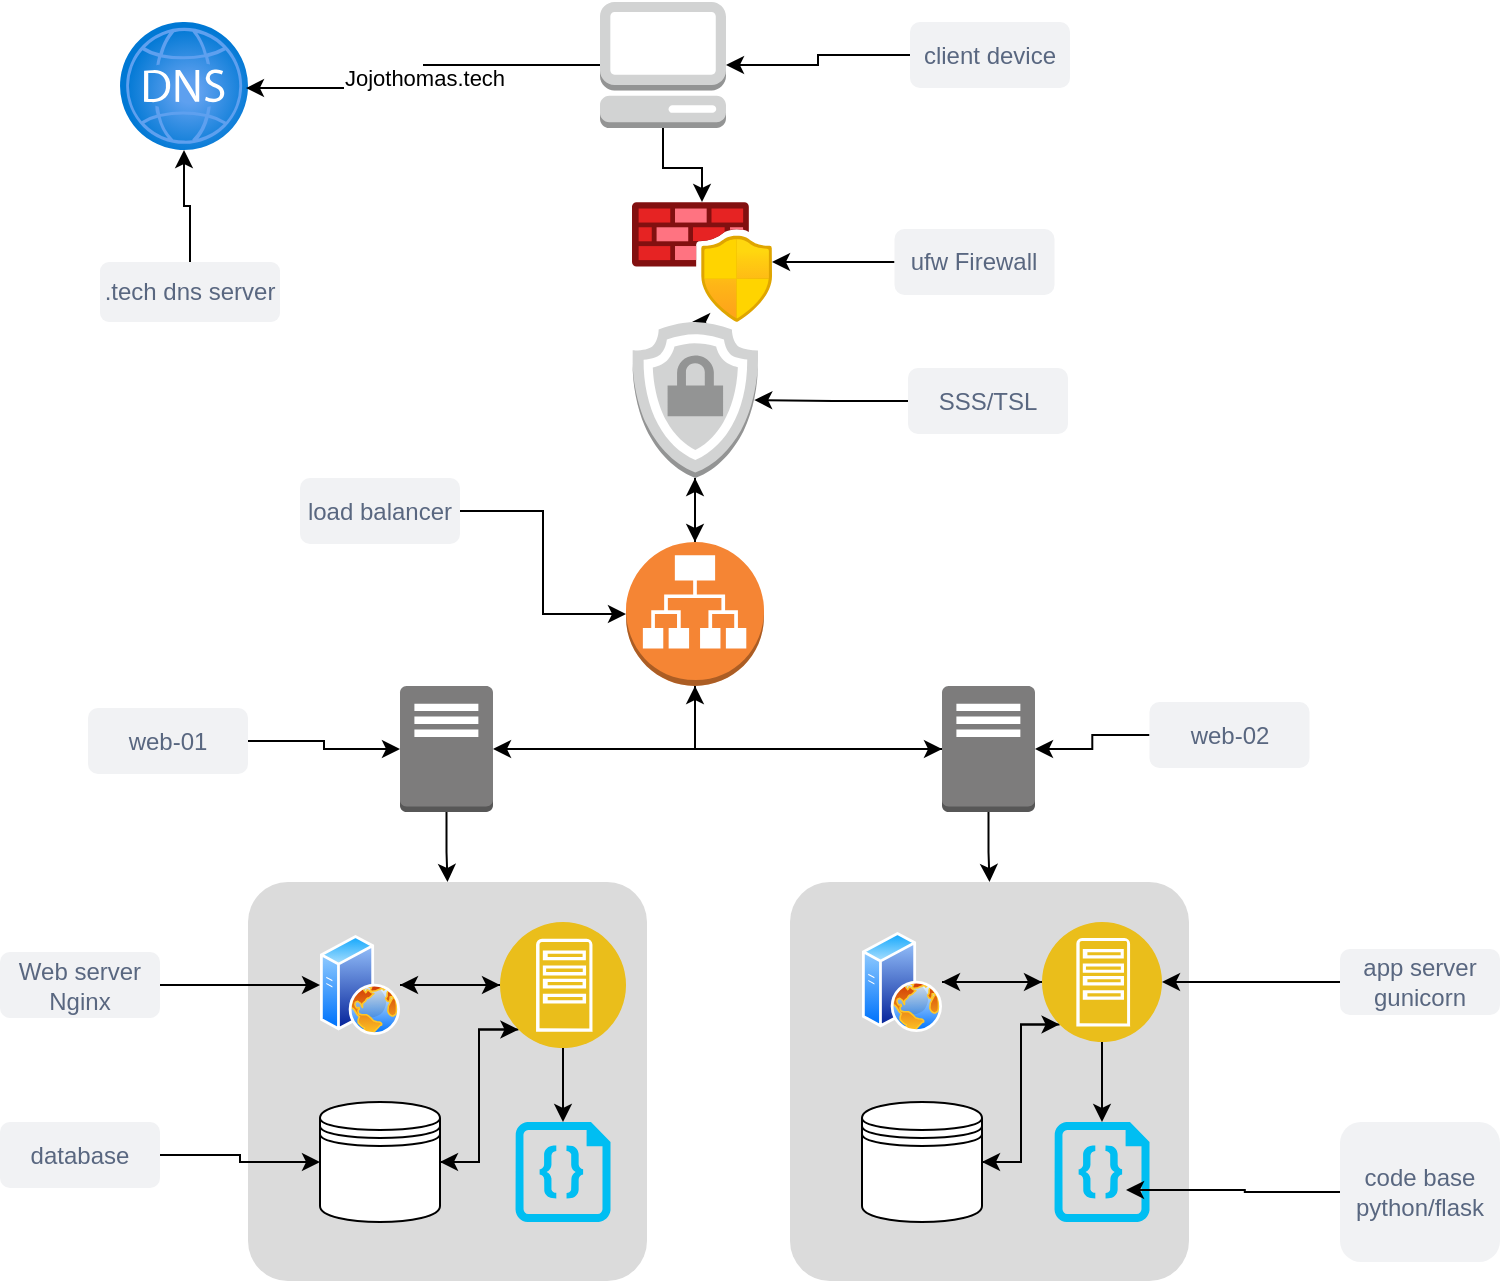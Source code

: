 <mxfile version="21.3.7" type="github">
  <diagram name="Page-1" id="ANNzdUTWWgWOw5J_fOWs">
    <mxGraphModel dx="1114" dy="607" grid="1" gridSize="10" guides="1" tooltips="1" connect="1" arrows="1" fold="1" page="1" pageScale="1" pageWidth="850" pageHeight="1100" math="0" shadow="0">
      <root>
        <mxCell id="0" />
        <mxCell id="1" parent="0" />
        <mxCell id="qtU8ncWE7qNnRgWixLhR-1" value="" style="image;aspect=fixed;html=1;points=[];align=center;fontSize=12;image=img/lib/azure2/networking/DNS_Zones.svg;" vertex="1" parent="1">
          <mxGeometry x="90" y="40" width="64" height="64" as="geometry" />
        </mxCell>
        <mxCell id="qtU8ncWE7qNnRgWixLhR-5" value="Jojothomas.tech" style="edgeStyle=orthogonalEdgeStyle;rounded=0;orthogonalLoop=1;jettySize=auto;html=1;exitX=0;exitY=0.5;exitDx=0;exitDy=0;exitPerimeter=0;entryX=0.984;entryY=0.516;entryDx=0;entryDy=0;entryPerimeter=0;" edge="1" parent="1" source="qtU8ncWE7qNnRgWixLhR-3" target="qtU8ncWE7qNnRgWixLhR-1">
          <mxGeometry relative="1" as="geometry" />
        </mxCell>
        <mxCell id="qtU8ncWE7qNnRgWixLhR-9" value="" style="edgeStyle=orthogonalEdgeStyle;rounded=0;orthogonalLoop=1;jettySize=auto;html=1;" edge="1" parent="1" source="qtU8ncWE7qNnRgWixLhR-10" target="qtU8ncWE7qNnRgWixLhR-8">
          <mxGeometry relative="1" as="geometry" />
        </mxCell>
        <mxCell id="qtU8ncWE7qNnRgWixLhR-3" value="" style="outlineConnect=0;dashed=0;verticalLabelPosition=bottom;verticalAlign=top;align=center;html=1;shape=mxgraph.aws3.management_console;fillColor=#D2D3D3;gradientColor=none;" vertex="1" parent="1">
          <mxGeometry x="330" y="30" width="63" height="63" as="geometry" />
        </mxCell>
        <mxCell id="qtU8ncWE7qNnRgWixLhR-29" style="edgeStyle=orthogonalEdgeStyle;rounded=0;orthogonalLoop=1;jettySize=auto;html=1;exitX=0.5;exitY=1;exitDx=0;exitDy=0;exitPerimeter=0;entryX=1;entryY=0.5;entryDx=0;entryDy=0;entryPerimeter=0;" edge="1" parent="1" source="qtU8ncWE7qNnRgWixLhR-8" target="qtU8ncWE7qNnRgWixLhR-26">
          <mxGeometry relative="1" as="geometry" />
        </mxCell>
        <mxCell id="qtU8ncWE7qNnRgWixLhR-50" style="edgeStyle=orthogonalEdgeStyle;rounded=0;orthogonalLoop=1;jettySize=auto;html=1;exitX=0.5;exitY=1;exitDx=0;exitDy=0;exitPerimeter=0;entryX=0;entryY=0.5;entryDx=0;entryDy=0;entryPerimeter=0;" edge="1" parent="1" source="qtU8ncWE7qNnRgWixLhR-8" target="qtU8ncWE7qNnRgWixLhR-43">
          <mxGeometry relative="1" as="geometry" />
        </mxCell>
        <mxCell id="qtU8ncWE7qNnRgWixLhR-53" style="edgeStyle=orthogonalEdgeStyle;rounded=0;orthogonalLoop=1;jettySize=auto;html=1;exitX=0.5;exitY=0;exitDx=0;exitDy=0;exitPerimeter=0;" edge="1" parent="1" source="qtU8ncWE7qNnRgWixLhR-8" target="qtU8ncWE7qNnRgWixLhR-10">
          <mxGeometry relative="1" as="geometry" />
        </mxCell>
        <mxCell id="qtU8ncWE7qNnRgWixLhR-8" value="" style="outlineConnect=0;dashed=0;verticalLabelPosition=bottom;verticalAlign=top;align=center;html=1;shape=mxgraph.aws3.application_load_balancer;fillColor=#F58534;gradientColor=none;" vertex="1" parent="1">
          <mxGeometry x="343" y="300" width="69" height="72" as="geometry" />
        </mxCell>
        <mxCell id="qtU8ncWE7qNnRgWixLhR-11" value="" style="edgeStyle=orthogonalEdgeStyle;rounded=0;orthogonalLoop=1;jettySize=auto;html=1;" edge="1" parent="1" source="qtU8ncWE7qNnRgWixLhR-12" target="qtU8ncWE7qNnRgWixLhR-10">
          <mxGeometry relative="1" as="geometry">
            <mxPoint x="362" y="93" as="sourcePoint" />
            <mxPoint x="362" y="250" as="targetPoint" />
          </mxGeometry>
        </mxCell>
        <mxCell id="qtU8ncWE7qNnRgWixLhR-54" style="edgeStyle=orthogonalEdgeStyle;rounded=0;orthogonalLoop=1;jettySize=auto;html=1;exitX=0.5;exitY=0;exitDx=0;exitDy=0;exitPerimeter=0;entryX=0.429;entryY=1;entryDx=0;entryDy=0;entryPerimeter=0;" edge="1" parent="1" source="qtU8ncWE7qNnRgWixLhR-10" target="qtU8ncWE7qNnRgWixLhR-12">
          <mxGeometry relative="1" as="geometry" />
        </mxCell>
        <mxCell id="qtU8ncWE7qNnRgWixLhR-10" value="" style="outlineConnect=0;dashed=0;verticalLabelPosition=bottom;verticalAlign=top;align=center;html=1;shape=mxgraph.aws3.ssl_padlock;fillColor=#D2D3D3;gradientColor=none;" vertex="1" parent="1">
          <mxGeometry x="346" y="190" width="63" height="78" as="geometry" />
        </mxCell>
        <mxCell id="qtU8ncWE7qNnRgWixLhR-13" value="" style="edgeStyle=orthogonalEdgeStyle;rounded=0;orthogonalLoop=1;jettySize=auto;html=1;" edge="1" parent="1" source="qtU8ncWE7qNnRgWixLhR-3" target="qtU8ncWE7qNnRgWixLhR-12">
          <mxGeometry relative="1" as="geometry">
            <mxPoint x="362" y="93" as="sourcePoint" />
            <mxPoint x="362" y="180" as="targetPoint" />
          </mxGeometry>
        </mxCell>
        <mxCell id="qtU8ncWE7qNnRgWixLhR-12" value="" style="image;aspect=fixed;html=1;points=[];align=center;fontSize=12;image=img/lib/azure2/networking/Azure_Firewall_Manager.svg;" vertex="1" parent="1">
          <mxGeometry x="346" y="130" width="70" height="60" as="geometry" />
        </mxCell>
        <mxCell id="qtU8ncWE7qNnRgWixLhR-23" value="" style="rounded=1;arcSize=10;strokeColor=none;fillColor=#DBDBDB;gradientColor=none;" vertex="1" parent="1">
          <mxGeometry x="154" y="470" width="199.5" height="199.5" as="geometry" />
        </mxCell>
        <mxCell id="qtU8ncWE7qNnRgWixLhR-31" style="edgeStyle=orthogonalEdgeStyle;rounded=0;orthogonalLoop=1;jettySize=auto;html=1;entryX=0;entryY=0.5;entryDx=0;entryDy=0;" edge="1" parent="1" source="qtU8ncWE7qNnRgWixLhR-24" target="qtU8ncWE7qNnRgWixLhR-30">
          <mxGeometry relative="1" as="geometry" />
        </mxCell>
        <mxCell id="qtU8ncWE7qNnRgWixLhR-24" value="" style="image;aspect=fixed;perimeter=ellipsePerimeter;html=1;align=center;shadow=0;dashed=0;spacingTop=3;image=img/lib/active_directory/web_server.svg;" vertex="1" parent="1">
          <mxGeometry x="190" y="496.5" width="40" height="50" as="geometry" />
        </mxCell>
        <mxCell id="qtU8ncWE7qNnRgWixLhR-28" style="edgeStyle=orthogonalEdgeStyle;rounded=0;orthogonalLoop=1;jettySize=auto;html=1;entryX=0.5;entryY=0;entryDx=0;entryDy=0;" edge="1" parent="1" source="qtU8ncWE7qNnRgWixLhR-26" target="qtU8ncWE7qNnRgWixLhR-23">
          <mxGeometry relative="1" as="geometry" />
        </mxCell>
        <mxCell id="qtU8ncWE7qNnRgWixLhR-26" value="" style="outlineConnect=0;dashed=0;verticalLabelPosition=bottom;verticalAlign=top;align=center;html=1;shape=mxgraph.aws3.traditional_server;fillColor=#7D7C7C;gradientColor=none;" vertex="1" parent="1">
          <mxGeometry x="230" y="372" width="46.5" height="63" as="geometry" />
        </mxCell>
        <mxCell id="qtU8ncWE7qNnRgWixLhR-33" value="" style="edgeStyle=elbowEdgeStyle;rounded=0;orthogonalLoop=1;jettySize=auto;html=1;elbow=vertical;" edge="1" parent="1" source="qtU8ncWE7qNnRgWixLhR-30" target="qtU8ncWE7qNnRgWixLhR-32">
          <mxGeometry relative="1" as="geometry" />
        </mxCell>
        <mxCell id="qtU8ncWE7qNnRgWixLhR-36" style="edgeStyle=elbowEdgeStyle;rounded=0;orthogonalLoop=1;jettySize=auto;html=1;exitX=0;exitY=1;exitDx=0;exitDy=0;entryX=1;entryY=0.5;entryDx=0;entryDy=0;" edge="1" parent="1" source="qtU8ncWE7qNnRgWixLhR-30" target="qtU8ncWE7qNnRgWixLhR-34">
          <mxGeometry relative="1" as="geometry" />
        </mxCell>
        <mxCell id="qtU8ncWE7qNnRgWixLhR-37" style="edgeStyle=orthogonalEdgeStyle;rounded=0;orthogonalLoop=1;jettySize=auto;html=1;exitX=0;exitY=0.5;exitDx=0;exitDy=0;" edge="1" parent="1" source="qtU8ncWE7qNnRgWixLhR-30" target="qtU8ncWE7qNnRgWixLhR-24">
          <mxGeometry relative="1" as="geometry" />
        </mxCell>
        <mxCell id="qtU8ncWE7qNnRgWixLhR-30" value="" style="image;aspect=fixed;perimeter=ellipsePerimeter;html=1;align=center;shadow=0;dashed=0;fontColor=#4277BB;labelBackgroundColor=default;fontSize=12;spacingTop=3;image=img/lib/ibm/applications/app_server.svg;" vertex="1" parent="1">
          <mxGeometry x="280" y="490" width="63" height="63" as="geometry" />
        </mxCell>
        <mxCell id="qtU8ncWE7qNnRgWixLhR-32" value="" style="verticalLabelPosition=bottom;html=1;verticalAlign=top;align=center;strokeColor=none;fillColor=#00BEF2;shape=mxgraph.azure.code_file;pointerEvents=1;" vertex="1" parent="1">
          <mxGeometry x="287.75" y="590" width="47.5" height="50" as="geometry" />
        </mxCell>
        <mxCell id="qtU8ncWE7qNnRgWixLhR-81" style="edgeStyle=elbowEdgeStyle;rounded=0;orthogonalLoop=1;jettySize=auto;html=1;exitX=1;exitY=0.5;exitDx=0;exitDy=0;entryX=0;entryY=1;entryDx=0;entryDy=0;" edge="1" parent="1" source="qtU8ncWE7qNnRgWixLhR-34" target="qtU8ncWE7qNnRgWixLhR-30">
          <mxGeometry relative="1" as="geometry" />
        </mxCell>
        <mxCell id="qtU8ncWE7qNnRgWixLhR-34" value="" style="shape=datastore;whiteSpace=wrap;html=1;" vertex="1" parent="1">
          <mxGeometry x="190" y="580" width="60" height="60" as="geometry" />
        </mxCell>
        <mxCell id="qtU8ncWE7qNnRgWixLhR-39" value="" style="rounded=1;arcSize=10;strokeColor=none;fillColor=#DBDBDB;gradientColor=none;" vertex="1" parent="1">
          <mxGeometry x="425" y="470" width="199.5" height="199.5" as="geometry" />
        </mxCell>
        <mxCell id="qtU8ncWE7qNnRgWixLhR-40" style="edgeStyle=orthogonalEdgeStyle;rounded=0;orthogonalLoop=1;jettySize=auto;html=1;entryX=0;entryY=0.5;entryDx=0;entryDy=0;" edge="1" source="qtU8ncWE7qNnRgWixLhR-41" target="qtU8ncWE7qNnRgWixLhR-47" parent="1">
          <mxGeometry relative="1" as="geometry" />
        </mxCell>
        <mxCell id="qtU8ncWE7qNnRgWixLhR-41" value="" style="image;aspect=fixed;perimeter=ellipsePerimeter;html=1;align=center;shadow=0;dashed=0;spacingTop=3;image=img/lib/active_directory/web_server.svg;" vertex="1" parent="1">
          <mxGeometry x="461" y="495" width="40" height="50" as="geometry" />
        </mxCell>
        <mxCell id="qtU8ncWE7qNnRgWixLhR-42" style="edgeStyle=orthogonalEdgeStyle;rounded=0;orthogonalLoop=1;jettySize=auto;html=1;entryX=0.5;entryY=0;entryDx=0;entryDy=0;" edge="1" source="qtU8ncWE7qNnRgWixLhR-43" target="qtU8ncWE7qNnRgWixLhR-39" parent="1">
          <mxGeometry relative="1" as="geometry" />
        </mxCell>
        <mxCell id="qtU8ncWE7qNnRgWixLhR-51" style="edgeStyle=orthogonalEdgeStyle;rounded=0;orthogonalLoop=1;jettySize=auto;html=1;exitX=0;exitY=0.5;exitDx=0;exitDy=0;exitPerimeter=0;entryX=0.5;entryY=1;entryDx=0;entryDy=0;entryPerimeter=0;" edge="1" parent="1" source="qtU8ncWE7qNnRgWixLhR-43" target="qtU8ncWE7qNnRgWixLhR-8">
          <mxGeometry relative="1" as="geometry" />
        </mxCell>
        <mxCell id="qtU8ncWE7qNnRgWixLhR-43" value="" style="outlineConnect=0;dashed=0;verticalLabelPosition=bottom;verticalAlign=top;align=center;html=1;shape=mxgraph.aws3.traditional_server;fillColor=#7D7C7C;gradientColor=none;" vertex="1" parent="1">
          <mxGeometry x="501" y="372" width="46.5" height="63" as="geometry" />
        </mxCell>
        <mxCell id="qtU8ncWE7qNnRgWixLhR-44" value="" style="edgeStyle=elbowEdgeStyle;rounded=0;orthogonalLoop=1;jettySize=auto;html=1;elbow=vertical;" edge="1" source="qtU8ncWE7qNnRgWixLhR-47" target="qtU8ncWE7qNnRgWixLhR-48" parent="1">
          <mxGeometry relative="1" as="geometry" />
        </mxCell>
        <mxCell id="qtU8ncWE7qNnRgWixLhR-45" style="edgeStyle=elbowEdgeStyle;rounded=0;orthogonalLoop=1;jettySize=auto;html=1;exitX=0;exitY=1;exitDx=0;exitDy=0;entryX=1;entryY=0.5;entryDx=0;entryDy=0;" edge="1" source="qtU8ncWE7qNnRgWixLhR-47" target="qtU8ncWE7qNnRgWixLhR-49" parent="1">
          <mxGeometry relative="1" as="geometry" />
        </mxCell>
        <mxCell id="qtU8ncWE7qNnRgWixLhR-46" style="edgeStyle=orthogonalEdgeStyle;rounded=0;orthogonalLoop=1;jettySize=auto;html=1;exitX=0;exitY=0.5;exitDx=0;exitDy=0;" edge="1" source="qtU8ncWE7qNnRgWixLhR-47" target="qtU8ncWE7qNnRgWixLhR-41" parent="1">
          <mxGeometry relative="1" as="geometry" />
        </mxCell>
        <mxCell id="qtU8ncWE7qNnRgWixLhR-47" value="" style="image;aspect=fixed;perimeter=ellipsePerimeter;html=1;align=center;shadow=0;dashed=0;fontColor=#4277BB;labelBackgroundColor=default;fontSize=12;spacingTop=3;image=img/lib/ibm/applications/app_server.svg;" vertex="1" parent="1">
          <mxGeometry x="551" y="490" width="60" height="60" as="geometry" />
        </mxCell>
        <mxCell id="qtU8ncWE7qNnRgWixLhR-48" value="" style="verticalLabelPosition=bottom;html=1;verticalAlign=top;align=center;strokeColor=none;fillColor=#00BEF2;shape=mxgraph.azure.code_file;pointerEvents=1;" vertex="1" parent="1">
          <mxGeometry x="557.25" y="590" width="47.5" height="50" as="geometry" />
        </mxCell>
        <mxCell id="qtU8ncWE7qNnRgWixLhR-82" style="edgeStyle=elbowEdgeStyle;rounded=0;orthogonalLoop=1;jettySize=auto;html=1;exitX=1;exitY=0.5;exitDx=0;exitDy=0;entryX=0;entryY=1;entryDx=0;entryDy=0;" edge="1" parent="1" source="qtU8ncWE7qNnRgWixLhR-49" target="qtU8ncWE7qNnRgWixLhR-47">
          <mxGeometry relative="1" as="geometry" />
        </mxCell>
        <mxCell id="qtU8ncWE7qNnRgWixLhR-49" value="" style="shape=datastore;whiteSpace=wrap;html=1;" vertex="1" parent="1">
          <mxGeometry x="461" y="580" width="60" height="60" as="geometry" />
        </mxCell>
        <mxCell id="qtU8ncWE7qNnRgWixLhR-59" value="" style="edgeStyle=orthogonalEdgeStyle;rounded=0;orthogonalLoop=1;jettySize=auto;html=1;" edge="1" parent="1" source="qtU8ncWE7qNnRgWixLhR-56" target="qtU8ncWE7qNnRgWixLhR-43">
          <mxGeometry relative="1" as="geometry" />
        </mxCell>
        <mxCell id="qtU8ncWE7qNnRgWixLhR-56" value="web-02" style="rounded=1;align=center;fillColor=#F1F2F4;strokeColor=none;html=1;whiteSpace=wrap;fontColor=#596780;fontSize=12" vertex="1" parent="1">
          <mxGeometry x="604.75" y="380" width="80" height="33" as="geometry" />
        </mxCell>
        <mxCell id="qtU8ncWE7qNnRgWixLhR-58" style="edgeStyle=orthogonalEdgeStyle;rounded=0;orthogonalLoop=1;jettySize=auto;html=1;" edge="1" parent="1" source="qtU8ncWE7qNnRgWixLhR-57" target="qtU8ncWE7qNnRgWixLhR-26">
          <mxGeometry relative="1" as="geometry" />
        </mxCell>
        <mxCell id="qtU8ncWE7qNnRgWixLhR-57" value="web-01" style="rounded=1;align=center;fillColor=#F1F2F4;strokeColor=none;html=1;whiteSpace=wrap;fontColor=#596780;fontSize=12" vertex="1" parent="1">
          <mxGeometry x="74" y="383" width="80" height="33" as="geometry" />
        </mxCell>
        <mxCell id="qtU8ncWE7qNnRgWixLhR-64" style="edgeStyle=orthogonalEdgeStyle;rounded=0;orthogonalLoop=1;jettySize=auto;html=1;exitX=1;exitY=0.5;exitDx=0;exitDy=0;" edge="1" parent="1" source="qtU8ncWE7qNnRgWixLhR-63" target="qtU8ncWE7qNnRgWixLhR-8">
          <mxGeometry relative="1" as="geometry" />
        </mxCell>
        <mxCell id="qtU8ncWE7qNnRgWixLhR-63" value="load balancer" style="rounded=1;align=center;fillColor=#F1F2F4;strokeColor=none;html=1;whiteSpace=wrap;fontColor=#596780;fontSize=12" vertex="1" parent="1">
          <mxGeometry x="180" y="268" width="80" height="33" as="geometry" />
        </mxCell>
        <mxCell id="qtU8ncWE7qNnRgWixLhR-67" style="edgeStyle=orthogonalEdgeStyle;rounded=0;orthogonalLoop=1;jettySize=auto;html=1;entryX=0.97;entryY=0.5;entryDx=0;entryDy=0;entryPerimeter=0;" edge="1" parent="1" source="qtU8ncWE7qNnRgWixLhR-65" target="qtU8ncWE7qNnRgWixLhR-10">
          <mxGeometry relative="1" as="geometry" />
        </mxCell>
        <mxCell id="qtU8ncWE7qNnRgWixLhR-65" value="SSS/TSL" style="rounded=1;align=center;fillColor=#F1F2F4;strokeColor=none;html=1;whiteSpace=wrap;fontColor=#596780;fontSize=12" vertex="1" parent="1">
          <mxGeometry x="484" y="213" width="80" height="33" as="geometry" />
        </mxCell>
        <mxCell id="qtU8ncWE7qNnRgWixLhR-68" style="edgeStyle=orthogonalEdgeStyle;rounded=0;orthogonalLoop=1;jettySize=auto;html=1;" edge="1" parent="1" source="qtU8ncWE7qNnRgWixLhR-66" target="qtU8ncWE7qNnRgWixLhR-12">
          <mxGeometry relative="1" as="geometry" />
        </mxCell>
        <mxCell id="qtU8ncWE7qNnRgWixLhR-66" value="&lt;div&gt;ufw Firewall&lt;/div&gt;" style="rounded=1;align=center;fillColor=#F1F2F4;strokeColor=none;html=1;whiteSpace=wrap;fontColor=#596780;fontSize=12" vertex="1" parent="1">
          <mxGeometry x="477.25" y="143.5" width="80" height="33" as="geometry" />
        </mxCell>
        <mxCell id="qtU8ncWE7qNnRgWixLhR-70" style="edgeStyle=orthogonalEdgeStyle;rounded=0;orthogonalLoop=1;jettySize=auto;html=1;entryX=1;entryY=0.5;entryDx=0;entryDy=0;entryPerimeter=0;" edge="1" parent="1" source="qtU8ncWE7qNnRgWixLhR-69" target="qtU8ncWE7qNnRgWixLhR-3">
          <mxGeometry relative="1" as="geometry" />
        </mxCell>
        <mxCell id="qtU8ncWE7qNnRgWixLhR-69" value="&lt;div&gt;client device&lt;/div&gt;" style="rounded=1;align=center;fillColor=#F1F2F4;strokeColor=none;html=1;whiteSpace=wrap;fontColor=#596780;fontSize=12" vertex="1" parent="1">
          <mxGeometry x="485" y="40" width="80" height="33" as="geometry" />
        </mxCell>
        <mxCell id="qtU8ncWE7qNnRgWixLhR-72" style="edgeStyle=orthogonalEdgeStyle;rounded=0;orthogonalLoop=1;jettySize=auto;html=1;" edge="1" parent="1" source="qtU8ncWE7qNnRgWixLhR-71" target="qtU8ncWE7qNnRgWixLhR-1">
          <mxGeometry relative="1" as="geometry" />
        </mxCell>
        <mxCell id="qtU8ncWE7qNnRgWixLhR-71" value=".tech dns server" style="rounded=1;align=center;fillColor=#F1F2F4;strokeColor=none;html=1;whiteSpace=wrap;fontColor=#596780;fontSize=12" vertex="1" parent="1">
          <mxGeometry x="80" y="160" width="90" height="30" as="geometry" />
        </mxCell>
        <mxCell id="qtU8ncWE7qNnRgWixLhR-74" style="edgeStyle=orthogonalEdgeStyle;rounded=0;orthogonalLoop=1;jettySize=auto;html=1;" edge="1" parent="1" source="qtU8ncWE7qNnRgWixLhR-73" target="qtU8ncWE7qNnRgWixLhR-47">
          <mxGeometry relative="1" as="geometry" />
        </mxCell>
        <mxCell id="qtU8ncWE7qNnRgWixLhR-73" value="&lt;div&gt;app server&lt;/div&gt;&lt;div&gt;gunicorn&lt;/div&gt;" style="rounded=1;align=center;fillColor=#F1F2F4;strokeColor=none;html=1;whiteSpace=wrap;fontColor=#596780;fontSize=12" vertex="1" parent="1">
          <mxGeometry x="700" y="503.5" width="80" height="33" as="geometry" />
        </mxCell>
        <mxCell id="qtU8ncWE7qNnRgWixLhR-76" style="edgeStyle=orthogonalEdgeStyle;rounded=0;orthogonalLoop=1;jettySize=auto;html=1;entryX=0.753;entryY=0.68;entryDx=0;entryDy=0;entryPerimeter=0;" edge="1" parent="1" source="qtU8ncWE7qNnRgWixLhR-75" target="qtU8ncWE7qNnRgWixLhR-48">
          <mxGeometry relative="1" as="geometry" />
        </mxCell>
        <mxCell id="qtU8ncWE7qNnRgWixLhR-75" value="&lt;div&gt;code base&lt;/div&gt;&lt;div&gt;python/flask&lt;br&gt;&lt;/div&gt;" style="rounded=1;align=center;fillColor=#F1F2F4;strokeColor=none;html=1;whiteSpace=wrap;fontColor=#596780;fontSize=12" vertex="1" parent="1">
          <mxGeometry x="700" y="590" width="80" height="70" as="geometry" />
        </mxCell>
        <mxCell id="qtU8ncWE7qNnRgWixLhR-78" value="" style="edgeStyle=orthogonalEdgeStyle;rounded=0;orthogonalLoop=1;jettySize=auto;html=1;" edge="1" parent="1" source="qtU8ncWE7qNnRgWixLhR-77" target="qtU8ncWE7qNnRgWixLhR-24">
          <mxGeometry relative="1" as="geometry" />
        </mxCell>
        <mxCell id="qtU8ncWE7qNnRgWixLhR-77" value="&lt;div&gt;Web server&lt;/div&gt;&lt;div&gt;Nginx&lt;br&gt;&lt;/div&gt;" style="rounded=1;align=center;fillColor=#F1F2F4;strokeColor=none;html=1;whiteSpace=wrap;fontColor=#596780;fontSize=12" vertex="1" parent="1">
          <mxGeometry x="30" y="505" width="80" height="33" as="geometry" />
        </mxCell>
        <mxCell id="qtU8ncWE7qNnRgWixLhR-80" value="" style="edgeStyle=orthogonalEdgeStyle;rounded=0;orthogonalLoop=1;jettySize=auto;html=1;" edge="1" parent="1" source="qtU8ncWE7qNnRgWixLhR-79" target="qtU8ncWE7qNnRgWixLhR-34">
          <mxGeometry relative="1" as="geometry" />
        </mxCell>
        <mxCell id="qtU8ncWE7qNnRgWixLhR-79" value="database" style="rounded=1;align=center;fillColor=#F1F2F4;strokeColor=none;html=1;whiteSpace=wrap;fontColor=#596780;fontSize=12" vertex="1" parent="1">
          <mxGeometry x="30" y="590" width="80" height="33" as="geometry" />
        </mxCell>
      </root>
    </mxGraphModel>
  </diagram>
</mxfile>
